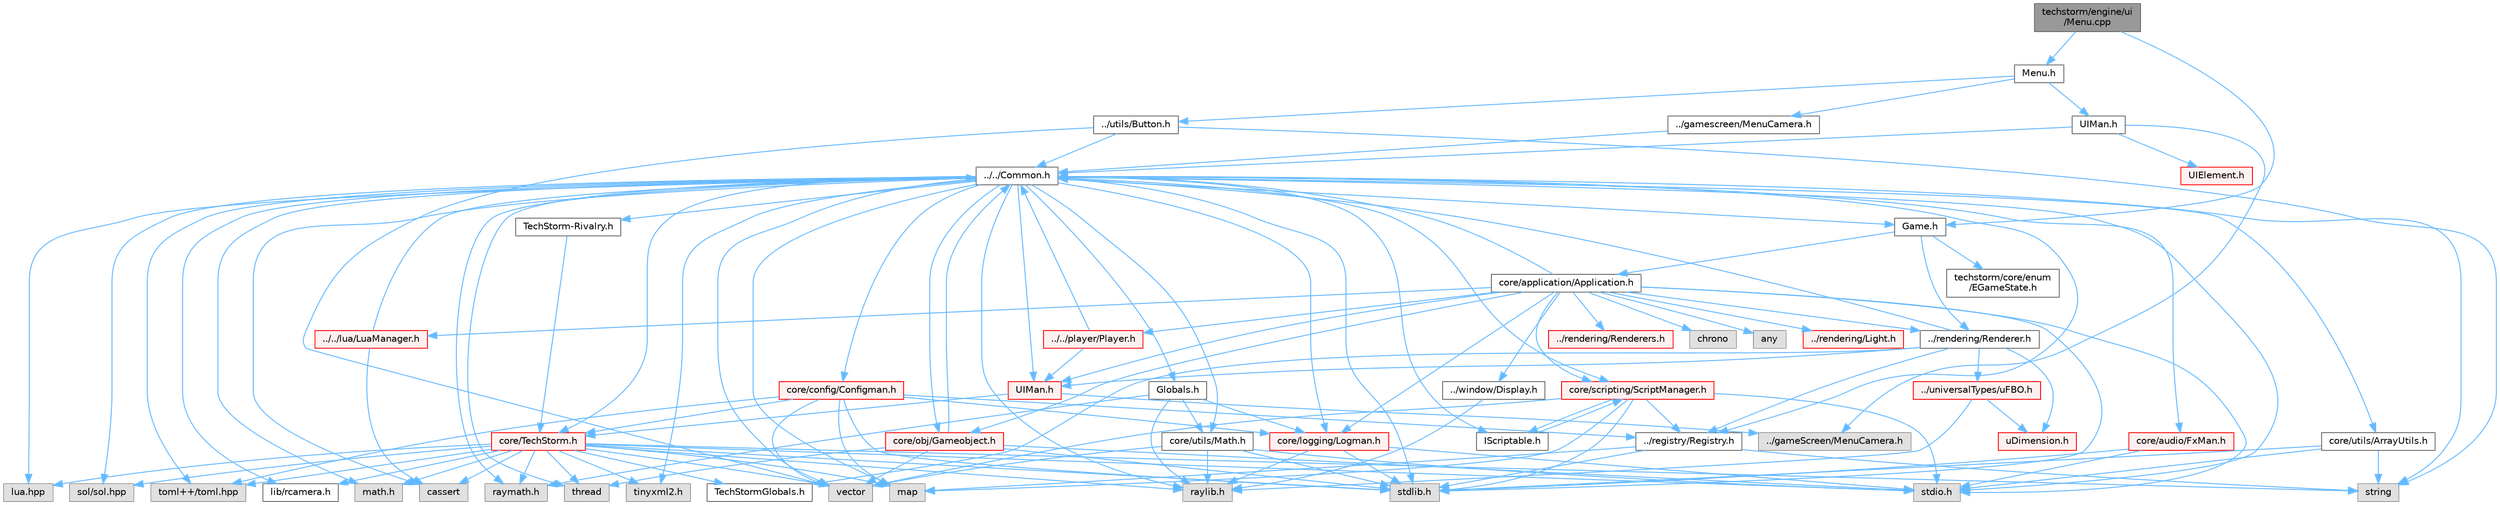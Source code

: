 digraph "techstorm/engine/ui/Menu.cpp"
{
 // LATEX_PDF_SIZE
  bgcolor="transparent";
  edge [fontname=Helvetica,fontsize=10,labelfontname=Helvetica,labelfontsize=10];
  node [fontname=Helvetica,fontsize=10,shape=box,height=0.2,width=0.4];
  Node1 [id="Node000001",label="techstorm/engine/ui\l/Menu.cpp",height=0.2,width=0.4,color="gray40", fillcolor="grey60", style="filled", fontcolor="black",tooltip=" "];
  Node1 -> Node2 [id="edge1_Node000001_Node000002",color="steelblue1",style="solid",tooltip=" "];
  Node2 [id="Node000002",label="Menu.h",height=0.2,width=0.4,color="grey40", fillcolor="white", style="filled",URL="$_menu_8h.html",tooltip=" "];
  Node2 -> Node3 [id="edge2_Node000002_Node000003",color="steelblue1",style="solid",tooltip=" "];
  Node3 [id="Node000003",label="UIMan.h",height=0.2,width=0.4,color="grey40", fillcolor="white", style="filled",URL="$engine_2ui_2_u_i_man_8h.html",tooltip=" "];
  Node3 -> Node4 [id="edge3_Node000003_Node000004",color="steelblue1",style="solid",tooltip=" "];
  Node4 [id="Node000004",label="../../Common.h",height=0.2,width=0.4,color="grey40", fillcolor="white", style="filled",URL="$_common_8h.html",tooltip=" "];
  Node4 -> Node5 [id="edge4_Node000004_Node000005",color="steelblue1",style="solid",tooltip=" "];
  Node5 [id="Node000005",label="raylib.h",height=0.2,width=0.4,color="grey60", fillcolor="#E0E0E0", style="filled",tooltip=" "];
  Node4 -> Node6 [id="edge5_Node000004_Node000006",color="steelblue1",style="solid",tooltip=" "];
  Node6 [id="Node000006",label="raymath.h",height=0.2,width=0.4,color="grey60", fillcolor="#E0E0E0", style="filled",tooltip=" "];
  Node4 -> Node7 [id="edge6_Node000004_Node000007",color="steelblue1",style="solid",tooltip=" "];
  Node7 [id="Node000007",label="lib/rcamera.h",height=0.2,width=0.4,color="grey40", fillcolor="white", style="filled",URL="$rcamera_8h.html",tooltip=" "];
  Node4 -> Node8 [id="edge7_Node000004_Node000008",color="steelblue1",style="solid",tooltip=" "];
  Node8 [id="Node000008",label="stdio.h",height=0.2,width=0.4,color="grey60", fillcolor="#E0E0E0", style="filled",tooltip=" "];
  Node4 -> Node9 [id="edge8_Node000004_Node000009",color="steelblue1",style="solid",tooltip=" "];
  Node9 [id="Node000009",label="stdlib.h",height=0.2,width=0.4,color="grey60", fillcolor="#E0E0E0", style="filled",tooltip=" "];
  Node4 -> Node10 [id="edge9_Node000004_Node000010",color="steelblue1",style="solid",tooltip=" "];
  Node10 [id="Node000010",label="string",height=0.2,width=0.4,color="grey60", fillcolor="#E0E0E0", style="filled",tooltip=" "];
  Node4 -> Node11 [id="edge10_Node000004_Node000011",color="steelblue1",style="solid",tooltip=" "];
  Node11 [id="Node000011",label="vector",height=0.2,width=0.4,color="grey60", fillcolor="#E0E0E0", style="filled",tooltip=" "];
  Node4 -> Node12 [id="edge11_Node000004_Node000012",color="steelblue1",style="solid",tooltip=" "];
  Node12 [id="Node000012",label="map",height=0.2,width=0.4,color="grey60", fillcolor="#E0E0E0", style="filled",tooltip=" "];
  Node4 -> Node13 [id="edge12_Node000004_Node000013",color="steelblue1",style="solid",tooltip=" "];
  Node13 [id="Node000013",label="thread",height=0.2,width=0.4,color="grey60", fillcolor="#E0E0E0", style="filled",tooltip=" "];
  Node4 -> Node14 [id="edge13_Node000004_Node000014",color="steelblue1",style="solid",tooltip=" "];
  Node14 [id="Node000014",label="math.h",height=0.2,width=0.4,color="grey60", fillcolor="#E0E0E0", style="filled",tooltip=" "];
  Node4 -> Node15 [id="edge14_Node000004_Node000015",color="steelblue1",style="solid",tooltip=" "];
  Node15 [id="Node000015",label="cassert",height=0.2,width=0.4,color="grey60", fillcolor="#E0E0E0", style="filled",tooltip=" "];
  Node4 -> Node16 [id="edge15_Node000004_Node000016",color="steelblue1",style="solid",tooltip=" "];
  Node16 [id="Node000016",label="lua.hpp",height=0.2,width=0.4,color="grey60", fillcolor="#E0E0E0", style="filled",tooltip=" "];
  Node4 -> Node17 [id="edge16_Node000004_Node000017",color="steelblue1",style="solid",tooltip=" "];
  Node17 [id="Node000017",label="sol/sol.hpp",height=0.2,width=0.4,color="grey60", fillcolor="#E0E0E0", style="filled",tooltip=" "];
  Node4 -> Node18 [id="edge17_Node000004_Node000018",color="steelblue1",style="solid",tooltip=" "];
  Node18 [id="Node000018",label="toml++/toml.hpp",height=0.2,width=0.4,color="grey60", fillcolor="#E0E0E0", style="filled",tooltip=" "];
  Node4 -> Node19 [id="edge18_Node000004_Node000019",color="steelblue1",style="solid",tooltip=" "];
  Node19 [id="Node000019",label="tinyxml2.h",height=0.2,width=0.4,color="grey60", fillcolor="#E0E0E0", style="filled",tooltip=" "];
  Node4 -> Node20 [id="edge19_Node000004_Node000020",color="steelblue1",style="solid",tooltip=" "];
  Node20 [id="Node000020",label="Globals.h",height=0.2,width=0.4,color="grey40", fillcolor="white", style="filled",URL="$_globals_8h.html",tooltip=" "];
  Node20 -> Node5 [id="edge20_Node000020_Node000005",color="steelblue1",style="solid",tooltip=" "];
  Node20 -> Node6 [id="edge21_Node000020_Node000006",color="steelblue1",style="solid",tooltip=" "];
  Node20 -> Node21 [id="edge22_Node000020_Node000021",color="steelblue1",style="solid",tooltip=" "];
  Node21 [id="Node000021",label="core/utils/Math.h",height=0.2,width=0.4,color="grey40", fillcolor="white", style="filled",URL="$core_2utils_2_math_8h.html",tooltip=" "];
  Node21 -> Node5 [id="edge23_Node000021_Node000005",color="steelblue1",style="solid",tooltip=" "];
  Node21 -> Node9 [id="edge24_Node000021_Node000009",color="steelblue1",style="solid",tooltip=" "];
  Node21 -> Node8 [id="edge25_Node000021_Node000008",color="steelblue1",style="solid",tooltip=" "];
  Node21 -> Node11 [id="edge26_Node000021_Node000011",color="steelblue1",style="solid",tooltip=" "];
  Node20 -> Node22 [id="edge27_Node000020_Node000022",color="steelblue1",style="solid",tooltip=" "];
  Node22 [id="Node000022",label="core/logging/Logman.h",height=0.2,width=0.4,color="red", fillcolor="#FFF0F0", style="filled",URL="$core_2logging_2_logman_8h.html",tooltip=" "];
  Node22 -> Node8 [id="edge28_Node000022_Node000008",color="steelblue1",style="solid",tooltip=" "];
  Node22 -> Node9 [id="edge29_Node000022_Node000009",color="steelblue1",style="solid",tooltip=" "];
  Node22 -> Node5 [id="edge30_Node000022_Node000005",color="steelblue1",style="solid",tooltip=" "];
  Node4 -> Node25 [id="edge31_Node000004_Node000025",color="steelblue1",style="solid",tooltip=" "];
  Node25 [id="Node000025",label="core/TechStorm.h",height=0.2,width=0.4,color="red", fillcolor="#FFF0F0", style="filled",URL="$_tech_storm_8h.html",tooltip=" "];
  Node25 -> Node28 [id="edge32_Node000025_Node000028",color="steelblue1",style="solid",tooltip=" "];
  Node28 [id="Node000028",label="TechStormGlobals.h",height=0.2,width=0.4,color="grey40", fillcolor="white", style="filled",URL="$_tech_storm_globals_8h.html",tooltip=" "];
  Node25 -> Node5 [id="edge33_Node000025_Node000005",color="steelblue1",style="solid",tooltip=" "];
  Node25 -> Node6 [id="edge34_Node000025_Node000006",color="steelblue1",style="solid",tooltip=" "];
  Node25 -> Node7 [id="edge35_Node000025_Node000007",color="steelblue1",style="solid",tooltip=" "];
  Node25 -> Node8 [id="edge36_Node000025_Node000008",color="steelblue1",style="solid",tooltip=" "];
  Node25 -> Node9 [id="edge37_Node000025_Node000009",color="steelblue1",style="solid",tooltip=" "];
  Node25 -> Node11 [id="edge38_Node000025_Node000011",color="steelblue1",style="solid",tooltip=" "];
  Node25 -> Node10 [id="edge39_Node000025_Node000010",color="steelblue1",style="solid",tooltip=" "];
  Node25 -> Node12 [id="edge40_Node000025_Node000012",color="steelblue1",style="solid",tooltip=" "];
  Node25 -> Node13 [id="edge41_Node000025_Node000013",color="steelblue1",style="solid",tooltip=" "];
  Node25 -> Node14 [id="edge42_Node000025_Node000014",color="steelblue1",style="solid",tooltip=" "];
  Node25 -> Node15 [id="edge43_Node000025_Node000015",color="steelblue1",style="solid",tooltip=" "];
  Node25 -> Node16 [id="edge44_Node000025_Node000016",color="steelblue1",style="solid",tooltip=" "];
  Node25 -> Node17 [id="edge45_Node000025_Node000017",color="steelblue1",style="solid",tooltip=" "];
  Node25 -> Node18 [id="edge46_Node000025_Node000018",color="steelblue1",style="solid",tooltip=" "];
  Node25 -> Node19 [id="edge47_Node000025_Node000019",color="steelblue1",style="solid",tooltip=" "];
  Node4 -> Node35 [id="edge48_Node000004_Node000035",color="steelblue1",style="solid",tooltip=" "];
  Node35 [id="Node000035",label="core/config/Configman.h",height=0.2,width=0.4,color="red", fillcolor="#FFF0F0", style="filled",URL="$core_2config_2_configman_8h.html",tooltip=" "];
  Node35 -> Node25 [id="edge49_Node000035_Node000025",color="steelblue1",style="solid",tooltip=" "];
  Node35 -> Node22 [id="edge50_Node000035_Node000022",color="steelblue1",style="solid",tooltip=" "];
  Node35 -> Node63 [id="edge51_Node000035_Node000063",color="steelblue1",style="solid",tooltip=" "];
  Node63 [id="Node000063",label="../registry/Registry.h",height=0.2,width=0.4,color="grey40", fillcolor="white", style="filled",URL="$core_2registry_2_registry_8h.html",tooltip=" "];
  Node63 -> Node9 [id="edge52_Node000063_Node000009",color="steelblue1",style="solid",tooltip=" "];
  Node63 -> Node12 [id="edge53_Node000063_Node000012",color="steelblue1",style="solid",tooltip=" "];
  Node63 -> Node10 [id="edge54_Node000063_Node000010",color="steelblue1",style="solid",tooltip=" "];
  Node35 -> Node18 [id="edge55_Node000035_Node000018",color="steelblue1",style="solid",tooltip=" "];
  Node35 -> Node11 [id="edge56_Node000035_Node000011",color="steelblue1",style="solid",tooltip=" "];
  Node35 -> Node9 [id="edge57_Node000035_Node000009",color="steelblue1",style="solid",tooltip=" "];
  Node35 -> Node12 [id="edge58_Node000035_Node000012",color="steelblue1",style="solid",tooltip=" "];
  Node4 -> Node22 [id="edge59_Node000004_Node000022",color="steelblue1",style="solid",tooltip=" "];
  Node4 -> Node64 [id="edge60_Node000004_Node000064",color="steelblue1",style="solid",tooltip=" "];
  Node64 [id="Node000064",label="core/obj/Gameobject.h",height=0.2,width=0.4,color="red", fillcolor="#FFF0F0", style="filled",URL="$core_2obj_2_gameobject_8h.html",tooltip=" "];
  Node64 -> Node4 [id="edge61_Node000064_Node000004",color="steelblue1",style="solid",tooltip=" "];
  Node64 -> Node8 [id="edge62_Node000064_Node000008",color="steelblue1",style="solid",tooltip=" "];
  Node64 -> Node9 [id="edge63_Node000064_Node000009",color="steelblue1",style="solid",tooltip=" "];
  Node64 -> Node11 [id="edge64_Node000064_Node000011",color="steelblue1",style="solid",tooltip=" "];
  Node64 -> Node13 [id="edge65_Node000064_Node000013",color="steelblue1",style="solid",tooltip=" "];
  Node4 -> Node21 [id="edge66_Node000004_Node000021",color="steelblue1",style="solid",tooltip=" "];
  Node4 -> Node63 [id="edge67_Node000004_Node000063",color="steelblue1",style="solid",tooltip=" "];
  Node4 -> Node69 [id="edge68_Node000004_Node000069",color="steelblue1",style="solid",tooltip=" "];
  Node69 [id="Node000069",label="core/scripting/ScriptManager.h",height=0.2,width=0.4,color="red", fillcolor="#FFF0F0", style="filled",URL="$core_2scripting_2_script_manager_8h.html",tooltip=" "];
  Node69 -> Node8 [id="edge69_Node000069_Node000008",color="steelblue1",style="solid",tooltip=" "];
  Node69 -> Node9 [id="edge70_Node000069_Node000009",color="steelblue1",style="solid",tooltip=" "];
  Node69 -> Node11 [id="edge71_Node000069_Node000011",color="steelblue1",style="solid",tooltip=" "];
  Node69 -> Node12 [id="edge72_Node000069_Node000012",color="steelblue1",style="solid",tooltip=" "];
  Node69 -> Node70 [id="edge73_Node000069_Node000070",color="steelblue1",style="solid",tooltip=" "];
  Node70 [id="Node000070",label="IScriptable.h",height=0.2,width=0.4,color="grey40", fillcolor="white", style="filled",URL="$core_2scripting_2_i_scriptable_8h.html",tooltip=" "];
  Node70 -> Node69 [id="edge74_Node000070_Node000069",color="steelblue1",style="solid",tooltip=" "];
  Node69 -> Node63 [id="edge75_Node000069_Node000063",color="steelblue1",style="solid",tooltip=" "];
  Node4 -> Node70 [id="edge76_Node000004_Node000070",color="steelblue1",style="solid",tooltip=" "];
  Node4 -> Node77 [id="edge77_Node000004_Node000077",color="steelblue1",style="solid",tooltip=" "];
  Node77 [id="Node000077",label="core/utils/ArrayUtils.h",height=0.2,width=0.4,color="grey40", fillcolor="white", style="filled",URL="$core_2utils_2_array_utils_8h.html",tooltip=" "];
  Node77 -> Node8 [id="edge78_Node000077_Node000008",color="steelblue1",style="solid",tooltip=" "];
  Node77 -> Node9 [id="edge79_Node000077_Node000009",color="steelblue1",style="solid",tooltip=" "];
  Node77 -> Node10 [id="edge80_Node000077_Node000010",color="steelblue1",style="solid",tooltip=" "];
  Node4 -> Node78 [id="edge81_Node000004_Node000078",color="steelblue1",style="solid",tooltip=" "];
  Node78 [id="Node000078",label="core/audio/FxMan.h",height=0.2,width=0.4,color="red", fillcolor="#FFF0F0", style="filled",URL="$core_2audio_2_fx_man_8h.html",tooltip=" "];
  Node78 -> Node9 [id="edge82_Node000078_Node000009",color="steelblue1",style="solid",tooltip=" "];
  Node78 -> Node8 [id="edge83_Node000078_Node000008",color="steelblue1",style="solid",tooltip=" "];
  Node4 -> Node82 [id="edge84_Node000004_Node000082",color="steelblue1",style="solid",tooltip=" "];
  Node82 [id="Node000082",label="UIMan.h",height=0.2,width=0.4,color="red", fillcolor="#FFF0F0", style="filled",URL="$core_2ui_2_u_i_man_8h.html",tooltip=" "];
  Node82 -> Node25 [id="edge85_Node000082_Node000025",color="steelblue1",style="solid",tooltip=" "];
  Node82 -> Node83 [id="edge86_Node000082_Node000083",color="steelblue1",style="solid",tooltip=" "];
  Node83 [id="Node000083",label="../gameScreen/MenuCamera.h",height=0.2,width=0.4,color="grey60", fillcolor="#E0E0E0", style="filled",tooltip=" "];
  Node4 -> Node88 [id="edge87_Node000004_Node000088",color="steelblue1",style="solid",tooltip=" "];
  Node88 [id="Node000088",label="TechStorm-Rivalry.h",height=0.2,width=0.4,color="grey40", fillcolor="white", style="filled",URL="$techstorm-rivalry_8h.html",tooltip=" "];
  Node88 -> Node25 [id="edge88_Node000088_Node000025",color="steelblue1",style="solid",tooltip=" "];
  Node4 -> Node89 [id="edge89_Node000004_Node000089",color="steelblue1",style="solid",tooltip=" "];
  Node89 [id="Node000089",label="Game.h",height=0.2,width=0.4,color="grey40", fillcolor="white", style="filled",URL="$_game_8h.html",tooltip=" "];
  Node89 -> Node90 [id="edge90_Node000089_Node000090",color="steelblue1",style="solid",tooltip=" "];
  Node90 [id="Node000090",label="core/application/Application.h",height=0.2,width=0.4,color="grey40", fillcolor="white", style="filled",URL="$core_2application_2_application_8h.html",tooltip=" "];
  Node90 -> Node4 [id="edge91_Node000090_Node000004",color="steelblue1",style="solid",tooltip=" "];
  Node90 -> Node91 [id="edge92_Node000090_Node000091",color="steelblue1",style="solid",tooltip=" "];
  Node91 [id="Node000091",label="../rendering/Light.h",height=0.2,width=0.4,color="red", fillcolor="#FFF0F0", style="filled",URL="$core_2rendering_2_light_8h.html",tooltip=" "];
  Node90 -> Node92 [id="edge93_Node000090_Node000092",color="steelblue1",style="solid",tooltip=" "];
  Node92 [id="Node000092",label="../../player/Player.h",height=0.2,width=0.4,color="red", fillcolor="#FFF0F0", style="filled",URL="$_player_8h.html",tooltip=" "];
  Node92 -> Node4 [id="edge94_Node000092_Node000004",color="steelblue1",style="solid",tooltip=" "];
  Node92 -> Node82 [id="edge95_Node000092_Node000082",color="steelblue1",style="solid",tooltip=" "];
  Node90 -> Node69 [id="edge96_Node000090_Node000069",color="steelblue1",style="solid",tooltip=" "];
  Node90 -> Node110 [id="edge97_Node000090_Node000110",color="steelblue1",style="solid",tooltip=" "];
  Node110 [id="Node000110",label="../rendering/Renderers.h",height=0.2,width=0.4,color="red", fillcolor="#FFF0F0", style="filled",URL="$core_2rendering_2_renderers_8h.html",tooltip=" "];
  Node90 -> Node82 [id="edge98_Node000090_Node000082",color="steelblue1",style="solid",tooltip=" "];
  Node90 -> Node118 [id="edge99_Node000090_Node000118",color="steelblue1",style="solid",tooltip=" "];
  Node118 [id="Node000118",label="../../lua/LuaManager.h",height=0.2,width=0.4,color="red", fillcolor="#FFF0F0", style="filled",URL="$_lua_manager_8h.html",tooltip=" "];
  Node118 -> Node4 [id="edge100_Node000118_Node000004",color="steelblue1",style="solid",tooltip=" "];
  Node118 -> Node15 [id="edge101_Node000118_Node000015",color="steelblue1",style="solid",tooltip=" "];
  Node90 -> Node121 [id="edge102_Node000090_Node000121",color="steelblue1",style="solid",tooltip=" "];
  Node121 [id="Node000121",label="../window/Display.h",height=0.2,width=0.4,color="grey40", fillcolor="white", style="filled",URL="$core_2window_2_display_8h.html",tooltip=" "];
  Node121 -> Node5 [id="edge103_Node000121_Node000005",color="steelblue1",style="solid",tooltip=" "];
  Node90 -> Node64 [id="edge104_Node000090_Node000064",color="steelblue1",style="solid",tooltip=" "];
  Node90 -> Node22 [id="edge105_Node000090_Node000022",color="steelblue1",style="solid",tooltip=" "];
  Node90 -> Node122 [id="edge106_Node000090_Node000122",color="steelblue1",style="solid",tooltip=" "];
  Node122 [id="Node000122",label="../rendering/Renderer.h",height=0.2,width=0.4,color="grey40", fillcolor="white", style="filled",URL="$core_2rendering_2_renderer_8h.html",tooltip=" "];
  Node122 -> Node4 [id="edge107_Node000122_Node000004",color="steelblue1",style="solid",tooltip=" "];
  Node122 -> Node114 [id="edge108_Node000122_Node000114",color="steelblue1",style="solid",tooltip=" "];
  Node114 [id="Node000114",label="uDimension.h",height=0.2,width=0.4,color="red", fillcolor="#FFF0F0", style="filled",URL="$u_dimension_8h.html",tooltip=" "];
  Node122 -> Node112 [id="edge109_Node000122_Node000112",color="steelblue1",style="solid",tooltip=" "];
  Node112 [id="Node000112",label="../universalTypes/uFBO.h",height=0.2,width=0.4,color="red", fillcolor="#FFF0F0", style="filled",URL="$u_f_b_o_8h.html",tooltip=" "];
  Node112 -> Node5 [id="edge110_Node000112_Node000005",color="steelblue1",style="solid",tooltip=" "];
  Node112 -> Node114 [id="edge111_Node000112_Node000114",color="steelblue1",style="solid",tooltip=" "];
  Node122 -> Node28 [id="edge112_Node000122_Node000028",color="steelblue1",style="solid",tooltip=" "];
  Node122 -> Node63 [id="edge113_Node000122_Node000063",color="steelblue1",style="solid",tooltip=" "];
  Node122 -> Node82 [id="edge114_Node000122_Node000082",color="steelblue1",style="solid",tooltip=" "];
  Node90 -> Node123 [id="edge115_Node000090_Node000123",color="steelblue1",style="solid",tooltip=" "];
  Node123 [id="Node000123",label="chrono",height=0.2,width=0.4,color="grey60", fillcolor="#E0E0E0", style="filled",tooltip=" "];
  Node90 -> Node9 [id="edge116_Node000090_Node000009",color="steelblue1",style="solid",tooltip=" "];
  Node90 -> Node8 [id="edge117_Node000090_Node000008",color="steelblue1",style="solid",tooltip=" "];
  Node90 -> Node103 [id="edge118_Node000090_Node000103",color="steelblue1",style="solid",tooltip=" "];
  Node103 [id="Node000103",label="any",height=0.2,width=0.4,color="grey60", fillcolor="#E0E0E0", style="filled",tooltip=" "];
  Node89 -> Node122 [id="edge119_Node000089_Node000122",color="steelblue1",style="solid",tooltip=" "];
  Node89 -> Node124 [id="edge120_Node000089_Node000124",color="steelblue1",style="solid",tooltip=" "];
  Node124 [id="Node000124",label="techstorm/core/enum\l/EGameState.h",height=0.2,width=0.4,color="grey40", fillcolor="white", style="filled",URL="$core_2enum_2_e_game_state_8h.html",tooltip=" "];
  Node3 -> Node83 [id="edge121_Node000003_Node000083",color="steelblue1",style="solid",tooltip=" "];
  Node3 -> Node125 [id="edge122_Node000003_Node000125",color="steelblue1",style="solid",tooltip=" "];
  Node125 [id="Node000125",label="UIElement.h",height=0.2,width=0.4,color="red", fillcolor="#FFF0F0", style="filled",URL="$engine_2ui_2_u_i_element_8h.html",tooltip=" "];
  Node2 -> Node137 [id="edge123_Node000002_Node000137",color="steelblue1",style="solid",tooltip=" "];
  Node137 [id="Node000137",label="../utils/Button.h",height=0.2,width=0.4,color="grey40", fillcolor="white", style="filled",URL="$engine_2utils_2_button_8h.html",tooltip=" "];
  Node137 -> Node4 [id="edge124_Node000137_Node000004",color="steelblue1",style="solid",tooltip=" "];
  Node137 -> Node10 [id="edge125_Node000137_Node000010",color="steelblue1",style="solid",tooltip=" "];
  Node137 -> Node11 [id="edge126_Node000137_Node000011",color="steelblue1",style="solid",tooltip=" "];
  Node2 -> Node138 [id="edge127_Node000002_Node000138",color="steelblue1",style="solid",tooltip=" "];
  Node138 [id="Node000138",label="../gamescreen/MenuCamera.h",height=0.2,width=0.4,color="grey40", fillcolor="white", style="filled",URL="$engine_2gamescreen_2_menu_camera_8h.html",tooltip=" "];
  Node138 -> Node4 [id="edge128_Node000138_Node000004",color="steelblue1",style="solid",tooltip=" "];
  Node1 -> Node89 [id="edge129_Node000001_Node000089",color="steelblue1",style="solid",tooltip=" "];
}
